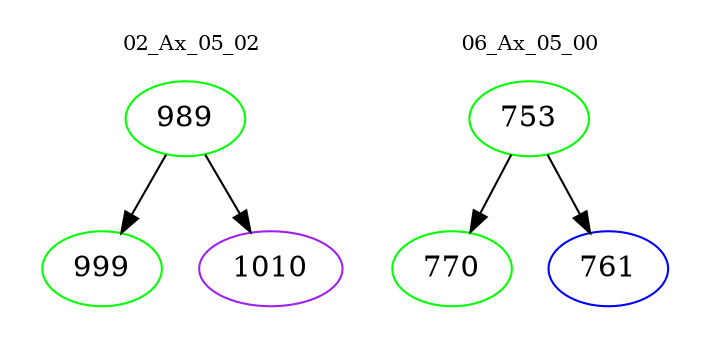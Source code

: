 digraph{
subgraph cluster_0 {
color = white
label = "02_Ax_05_02";
fontsize=10;
T0_989 [label="989", color="green"]
T0_989 -> T0_999 [color="black"]
T0_999 [label="999", color="green"]
T0_989 -> T0_1010 [color="black"]
T0_1010 [label="1010", color="purple"]
}
subgraph cluster_1 {
color = white
label = "06_Ax_05_00";
fontsize=10;
T1_753 [label="753", color="green"]
T1_753 -> T1_770 [color="black"]
T1_770 [label="770", color="green"]
T1_753 -> T1_761 [color="black"]
T1_761 [label="761", color="blue"]
}
}
